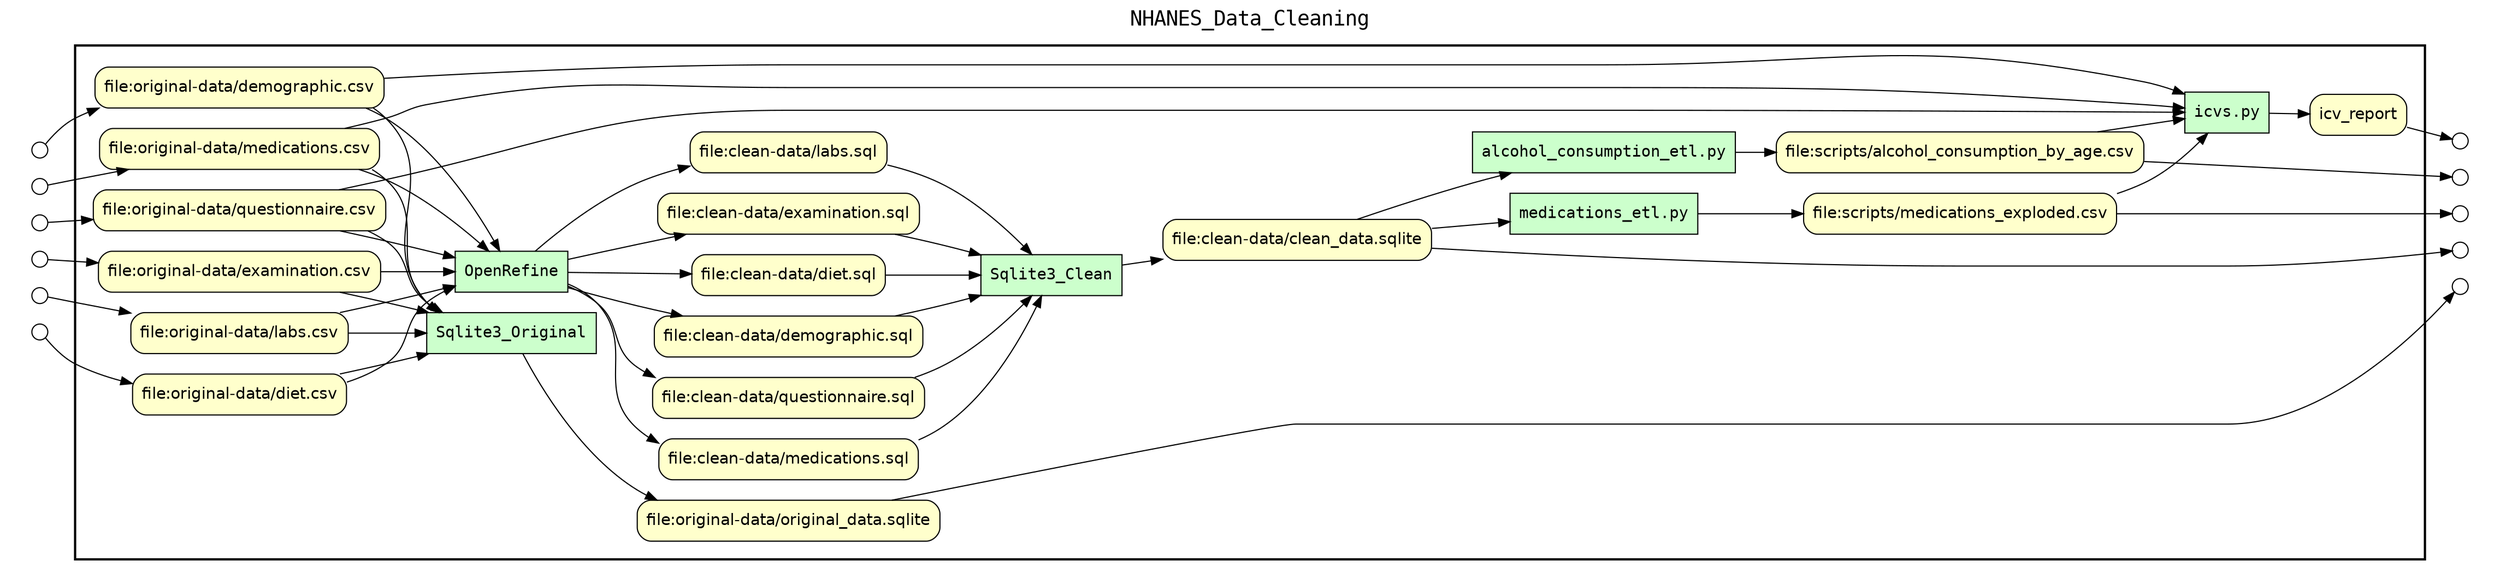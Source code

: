 digraph Workflow {
rankdir=LR
fontname=Courier; fontsize=18; labelloc=t
label=NHANES_Data_Cleaning
subgraph cluster_workflow_box_outer { label=""; color=black; penwidth=2
subgraph cluster_workflow_box_inner { label=""; color=white
node[shape=box style=filled fillcolor="#CCFFCC" peripheries=1 fontname=Courier]
OpenRefine
Sqlite3_Original
Sqlite3_Clean
"medications_etl.py"
"alcohol_consumption_etl.py"
"icvs.py"
node[shape=box style="rounded,filled" fillcolor="#FFFFCC" peripheries=1 fontname=Helvetica]
original_data_sqlite [label="file:original-data/original_data.sqlite"]
clean_data_sqlite [label="file:clean-data/clean_data.sqlite"]
alcohol_consumption_by_age [label="file:scripts/alcohol_consumption_by_age.csv"]
medications_exploded [label="file:scripts/medications_exploded.csv"]
icv_report
"demographic.csv" [label="file:original-data/demographic.csv"]
"diet.csv" [label="file:original-data/diet.csv"]
"examination.csv" [label="file:original-data/examination.csv"]
"labs.csv" [label="file:original-data/labs.csv"]
"medications.csv" [label="file:original-data/medications.csv"]
"questionnaire.csv" [label="file:original-data/questionnaire.csv"]
demographic_sql_cleaned [label="file:clean-data/demographic.sql"]
diet_sql_cleaned [label="file:clean-data/diet.sql"]
examination_sql_cleaned [label="file:clean-data/examination.sql"]
labs_sql_cleaned [label="file:clean-data/labs.sql"]
medications_sql_cleaned [label="file:clean-data/medications.sql"]
questionnaire_sql_cleaned [label="file:clean-data/questionnaire.sql"]
node[shape=box style="rounded,filled" fillcolor="#FCFCFC" peripheries=1 fontname=Helvetica]
OpenRefine -> demographic_sql_cleaned
OpenRefine -> diet_sql_cleaned
OpenRefine -> examination_sql_cleaned
OpenRefine -> labs_sql_cleaned
OpenRefine -> medications_sql_cleaned
OpenRefine -> questionnaire_sql_cleaned
"demographic.csv" -> OpenRefine
"diet.csv" -> OpenRefine
"examination.csv" -> OpenRefine
"labs.csv" -> OpenRefine
"medications.csv" -> OpenRefine
"questionnaire.csv" -> OpenRefine
Sqlite3_Original -> original_data_sqlite
"demographic.csv" -> Sqlite3_Original
"diet.csv" -> Sqlite3_Original
"examination.csv" -> Sqlite3_Original
"labs.csv" -> Sqlite3_Original
"medications.csv" -> Sqlite3_Original
"questionnaire.csv" -> Sqlite3_Original
Sqlite3_Clean -> clean_data_sqlite
demographic_sql_cleaned -> Sqlite3_Clean
diet_sql_cleaned -> Sqlite3_Clean
examination_sql_cleaned -> Sqlite3_Clean
labs_sql_cleaned -> Sqlite3_Clean
medications_sql_cleaned -> Sqlite3_Clean
questionnaire_sql_cleaned -> Sqlite3_Clean
"medications_etl.py" -> medications_exploded
clean_data_sqlite -> "medications_etl.py"
"alcohol_consumption_etl.py" -> alcohol_consumption_by_age
clean_data_sqlite -> "alcohol_consumption_etl.py"
"icvs.py" -> icv_report
"medications.csv" -> "icvs.py"
"demographic.csv" -> "icvs.py"
"questionnaire.csv" -> "icvs.py"
medications_exploded -> "icvs.py"
alcohol_consumption_by_age -> "icvs.py"
}}
subgraph cluster_input_ports_group_outer { label=""; color=white
subgraph cluster_input_ports_group_inner { label=""; color=white
node[shape=circle style="rounded,filled" fillcolor="#FFFFFF" peripheries=1 fontname=Helvetica width=0.2]
"demographic.csv_input_port" [label=""]
"diet.csv_input_port" [label=""]
"examination.csv_input_port" [label=""]
"labs.csv_input_port" [label=""]
"medications.csv_input_port" [label=""]
"questionnaire.csv_input_port" [label=""]
}}
subgraph cluster_output_ports_group_outer { label=""; color=white
subgraph cluster_output_ports_group_inner { label=""; color=white
node[shape=circle style="rounded,filled" fillcolor="#FFFFFF" peripheries=1 fontname=Helvetica width=0.2]
original_data_sqlite_output_port [label=""]
clean_data_sqlite_output_port [label=""]
alcohol_consumption_by_age_output_port [label=""]
medications_exploded_output_port [label=""]
icv_report_output_port [label=""]
}}
"demographic.csv_input_port" -> "demographic.csv"
"diet.csv_input_port" -> "diet.csv"
"examination.csv_input_port" -> "examination.csv"
"labs.csv_input_port" -> "labs.csv"
"medications.csv_input_port" -> "medications.csv"
"questionnaire.csv_input_port" -> "questionnaire.csv"
original_data_sqlite -> original_data_sqlite_output_port
clean_data_sqlite -> clean_data_sqlite_output_port
alcohol_consumption_by_age -> alcohol_consumption_by_age_output_port
medications_exploded -> medications_exploded_output_port
icv_report -> icv_report_output_port
}
